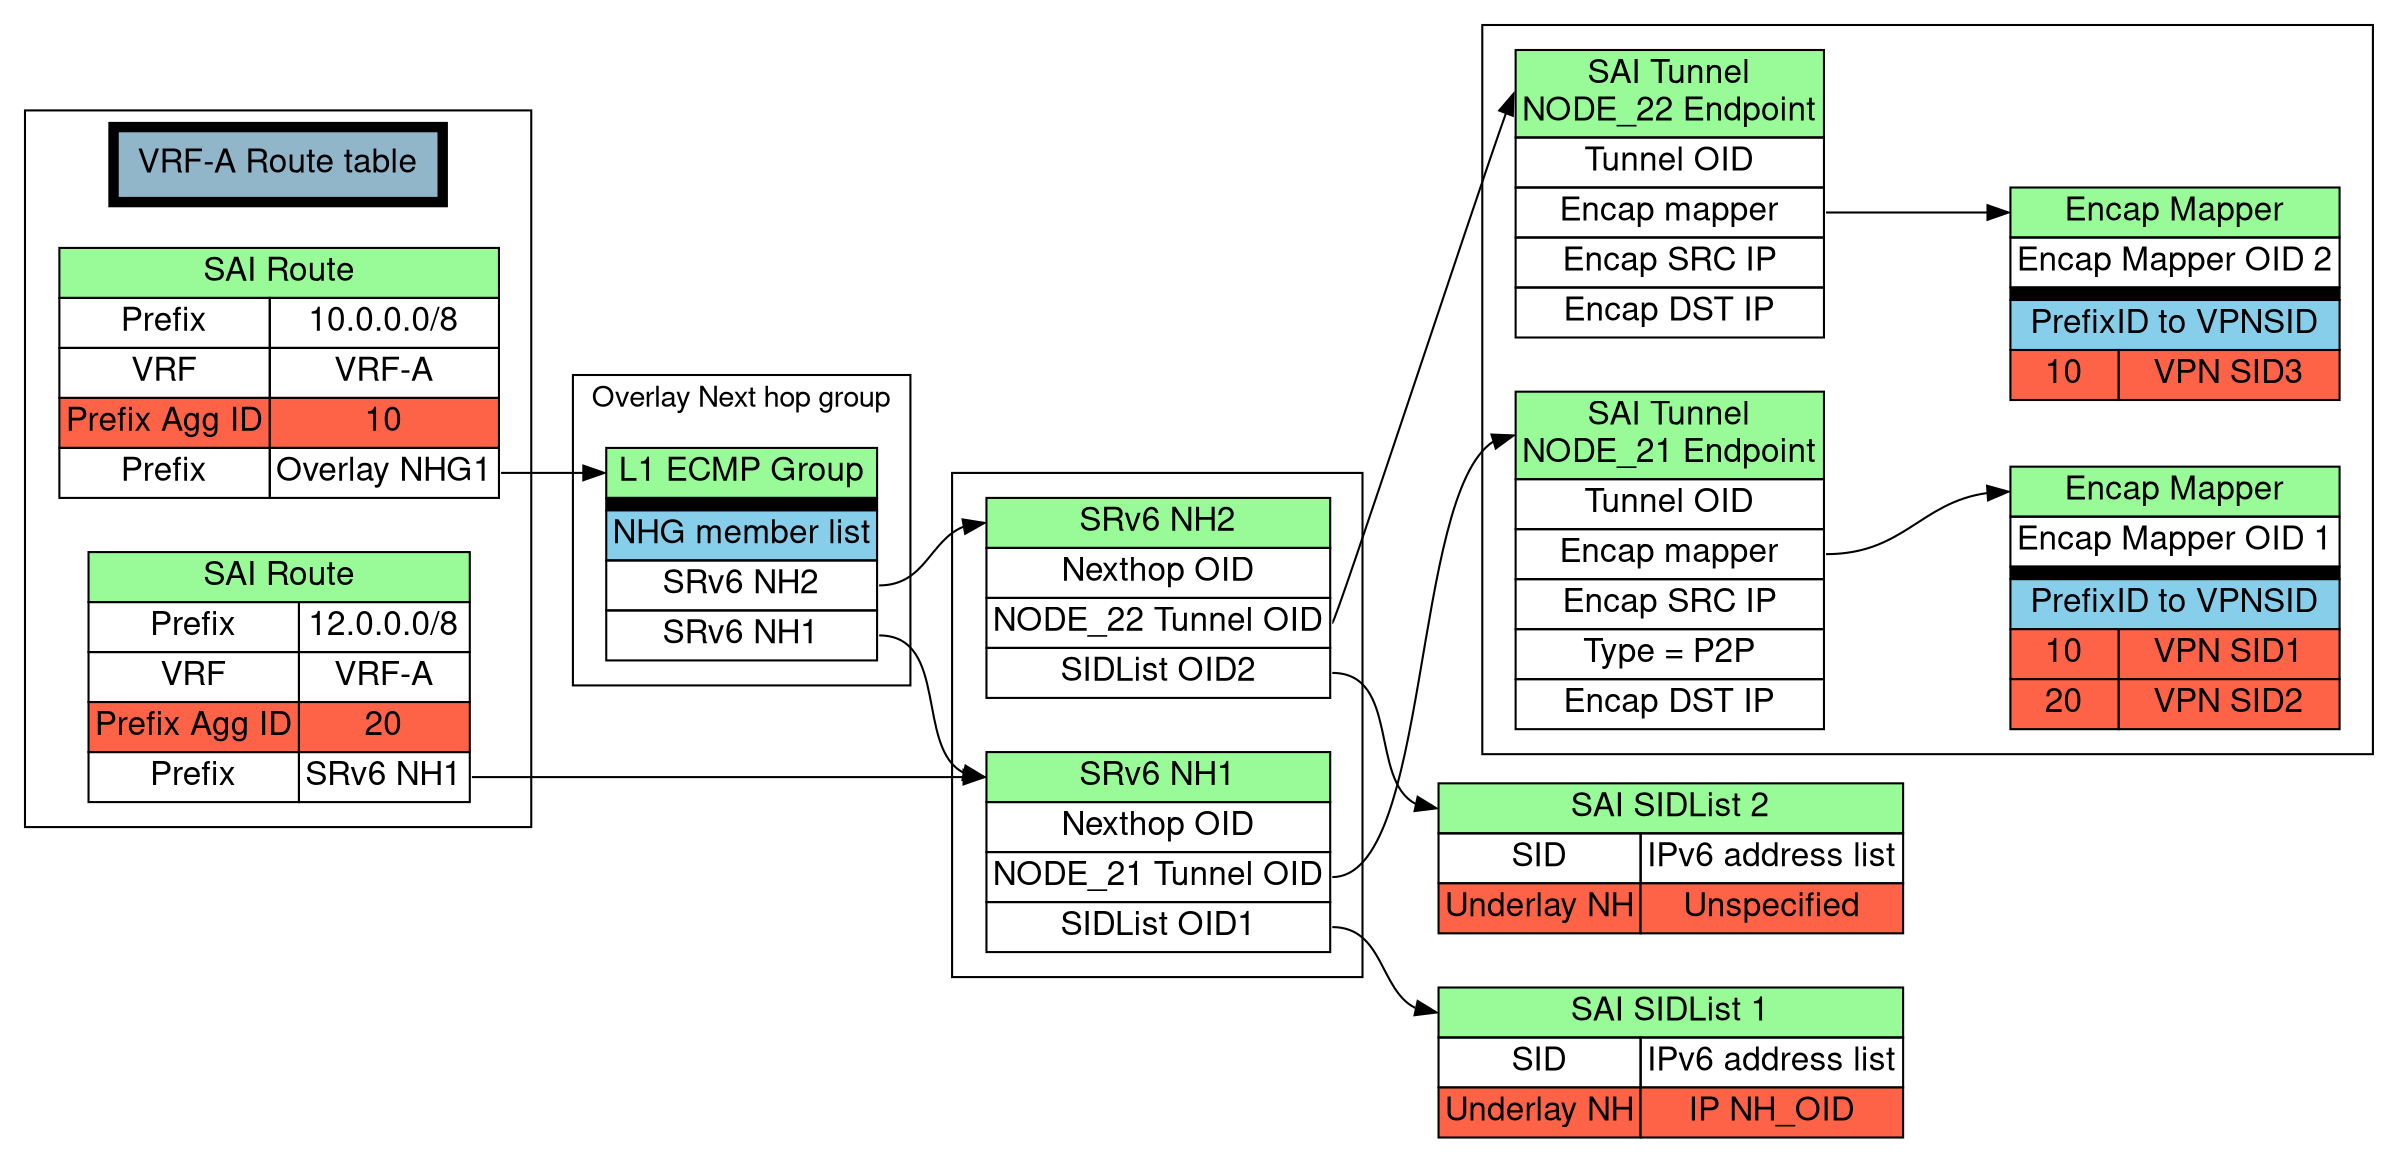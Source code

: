 // SAI SRv6 Encap model Graphviz file
// To generate the diagram use below command:
//      dot -Tpng  sai_srv6_encap_model.gv -o sai_srv6_encap_model.png

digraph g {
    fontname="Helvetica,Arial,sans-serif"
    node [fontname="Helvetica,Arial,sans-serif"]
    edge [fontname="Helvetica,Arial,sans-serif"]
    graph [
        rankdir = "LR"
    ];
    node [
        fontsize = "16"
    ];
    edge [
    ];

    subgraph cluster_vrf {
        "VRF_a_route_table_label" [ label = <VRF-A Route table>
            style = "filled,setlinewidth(5)"
            fillcolor = "#91b5c9"
            shape = box
            width = 2.2
        ]

        "Route_10_0_0_0" [
            label = <
            <TABLE BORDER="0" CELLBORDER="1" CELLSPACING="0">
              <TR><TD colspan="2" BGCOLOR="palegreen" PORT="title">SAI Route</TD></TR>
              <tr><td>Prefix</td><td>10.0.0.0/8</td></tr>
              <tr><td>VRF</td><td>VRF-A</td></tr>
              <tr><td BGCOLOR="tomato">Prefix Agg ID</td><td BGCOLOR="tomato">10</td></tr>
              <tr><td>Prefix</td><td port="nexthop">Overlay NHG1</td></tr>
            </TABLE>
            >
            shape = plaintext
        ]
        "Route_12_0_0_0" [
            label = <
            <TABLE BORDER="0" CELLBORDER="1" CELLSPACING="0">
              <TR><TD colspan="2" BGCOLOR="palegreen" PORT="title">SAI Route</TD></TR>
              <tr><td>Prefix</td><td>12.0.0.0/8</td></tr>
              <tr><td>VRF</td><td>VRF-A</td></tr>
              <tr><td BGCOLOR="tomato">Prefix Agg ID</td><td BGCOLOR="tomato">20</td></tr>
              <tr><td>Prefix</td><td port="nexthop">SRv6 NH1</td></tr>
            </TABLE>
            >
            shape = plaintext
        ]
    }

    "Route_10_0_0_0":nexthop -> "l1_nhg1":ecmp_group
    "Route_12_0_0_0":nexthop -> "srv6_nh1":nexthop

    subgraph cluster_l1_ecmp {
        // rank = same
        label = <Overlay Next hop group>
        "l1_nhg1" [
            label = <
            <TABLE BORDER="0" CELLBORDER="1" CELLSPACING="0">
              <TR><TD PORT="ecmp_group" BGCOLOR="palegreen">L1 ECMP Group</TD></TR>
              <tr><td BGCOLOR="black"></td></tr>
              <TR><TD BGCOLOR="skyblue" PORT="nh_mbr_id">NHG member list</TD></TR>
              <tr><td port="nh2">SRv6 NH2</td></tr>
              <tr><td port="nh1">SRv6 NH1</td></tr>
            </TABLE>
            >
            shape = plaintext
        ]
    }

    subgraph cluster_srv6_nh {
        rank = same
        "srv6_nh1" [
            label = <
            <TABLE BORDER="0" CELLBORDER="1" CELLSPACING="0">
              <TR><TD PORT="nexthop" BGCOLOR="palegreen">SRv6 NH1</TD></TR>
              <TR><TD>Nexthop OID</TD></TR>
              <TR><TD PORT="tunnel">NODE_21 Tunnel OID</TD></TR>
              <TR><TD PORT="sidlist">SIDList OID1</TD></TR>
            </TABLE>
            >
            shape = plaintext
        ]

        "srv6_nh2" [
            label = <
            <TABLE BORDER="0" CELLBORDER="1" CELLSPACING="0">
              <TR><TD PORT="nexthop" BGCOLOR="palegreen">SRv6 NH2</TD></TR>
              <TR><TD>Nexthop OID</TD></TR>
              <TR><TD PORT="tunnel">NODE_22 Tunnel OID</TD></TR>
              <TR><TD PORT="sidlist">SIDList OID2</TD></TR>
            </TABLE>
            >
            shape = plaintext
        ]
    }

    "l1_nhg1":nh1 -> "srv6_nh1":nexthop
    "l1_nhg1":nh2 -> "srv6_nh2":nexthop
    "srv6_nh1":tunnel -> "node21-tunnel":tunnel
    "srv6_nh2":tunnel -> "node22-tunnel":tunnel

    subgraph cluster_tunnel {
        rank = same
        "node21-tunnel" [
            label = <
            <TABLE BORDER="0" CELLBORDER="1" CELLSPACING="0">
              <TR><TD PORT="tunnel" BGCOLOR="palegreen">SAI Tunnel<br/>NODE_21 Endpoint</TD></TR>
              <TR><TD>Tunnel OID</TD></TR>
              <TR><TD PORT="mapper">Encap mapper</TD></TR>
              <TR><TD>Encap SRC IP</TD></TR>
              <TR><TD>Type = P2P</TD></TR>
              <TR><TD>Encap DST IP</TD></TR>
            </TABLE>
            >
            shape = plaintext
        ]
        "node21-encap_mapper" [
            label = <
            <TABLE BORDER="0" CELLBORDER="1" CELLSPACING="0">
              <TR><TD colspan="2" PORT="mapper" BGCOLOR="palegreen">Encap Mapper</TD></TR>
              <TR><TD colspan="2">Encap Mapper OID 1</TD></TR>
              <tr><td colspan="2" BGCOLOR="black"></td></tr>
              <TR><TD BGCOLOR="skyblue" colspan="3">PrefixID to VPNSID</TD></TR>
              <TR><TD BGCOLOR="tomato">10</TD><TD PORT="sidlist1" BGCOLOR="tomato">VPN SID1</TD></TR>
              <TR><TD BGCOLOR="tomato">20</TD><TD PORT="sidlist2" BGCOLOR="tomato">VPN SID2</TD></TR>
            </TABLE>
            >
            shape = plaintext
        ]
        "node21-tunnel":mapper -> "node21-encap_mapper":mapper 

        "node22-tunnel" [
            label = <
            <TABLE BORDER="0" CELLBORDER="1" CELLSPACING="0">
              <TR><TD PORT="tunnel" BGCOLOR="palegreen">SAI Tunnel<br/>NODE_22 Endpoint</TD></TR>
              <TR><TD>Tunnel OID</TD></TR>
              <TR><TD PORT="mapper">Encap mapper</TD></TR>
              <TR><TD>Encap SRC IP</TD></TR>
              <TR><TD>Encap DST IP</TD></TR>
            </TABLE>
            >
            shape = plaintext
        ]
        "node22-encap_mapper" [
            label = <
            <TABLE BORDER="0" CELLBORDER="1" CELLSPACING="0">
              <TR><TD colspan="2" PORT="mapper" BGCOLOR="palegreen">Encap Mapper</TD></TR>
              <TR><TD colspan="2">Encap Mapper OID 2</TD></TR>
              <tr><td colspan="2" BGCOLOR="black"></td></tr>
              <TR><TD BGCOLOR="skyblue" colspan="3">PrefixID to VPNSID</TD></TR>
              <TR><TD BGCOLOR="tomato">10</TD><TD PORT="sidlist1" BGCOLOR="tomato">VPN SID3</TD></TR>
            </TABLE>
            >
            shape = plaintext
        ]
        "node22-tunnel":mapper -> "node22-encap_mapper":mapper 
    }

    subgraph sidlist_block {
        label = <SID Lists>
        rank = same

        "SID_List1" [
            label = <
            <TABLE BORDER="0" CELLBORDER="1" CELLSPACING="0">
              <TR><TD colspan="2" BGCOLOR="palegreen" PORT="title">SAI SIDList 1</TD></TR>
              <TR><TD>SID</TD><TD>IPv6 address list</TD></TR>
              <TR><TD BGCOLOR="tomato">Underlay NH</TD><TD BGCOLOR="tomato">IP NH_OID</TD></TR>
            </TABLE>
            >
            shape = plaintext
        ]
        "SID_List2" [
            label = <
            <TABLE BORDER="0" CELLBORDER="1" CELLSPACING="0">
              <TR><TD colspan="2" BGCOLOR="palegreen" PORT="title">SAI SIDList 2</TD></TR>
              <TR><TD>SID</TD><TD>IPv6 address list</TD></TR>
              <TR><TD BGCOLOR="tomato">Underlay NH</TD><TD BGCOLOR="tomato">Unspecified</TD></TR>
            </TABLE>
            >
            shape = plaintext
        ]
    }
    "srv6_nh1":sidlist -> "SID_List1":title
    "srv6_nh2":sidlist -> "SID_List2":title
}
